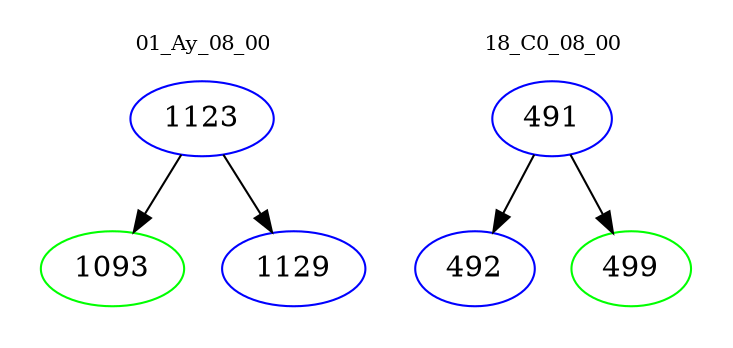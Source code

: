 digraph{
subgraph cluster_0 {
color = white
label = "01_Ay_08_00";
fontsize=10;
T0_1123 [label="1123", color="blue"]
T0_1123 -> T0_1093 [color="black"]
T0_1093 [label="1093", color="green"]
T0_1123 -> T0_1129 [color="black"]
T0_1129 [label="1129", color="blue"]
}
subgraph cluster_1 {
color = white
label = "18_C0_08_00";
fontsize=10;
T1_491 [label="491", color="blue"]
T1_491 -> T1_492 [color="black"]
T1_492 [label="492", color="blue"]
T1_491 -> T1_499 [color="black"]
T1_499 [label="499", color="green"]
}
}
